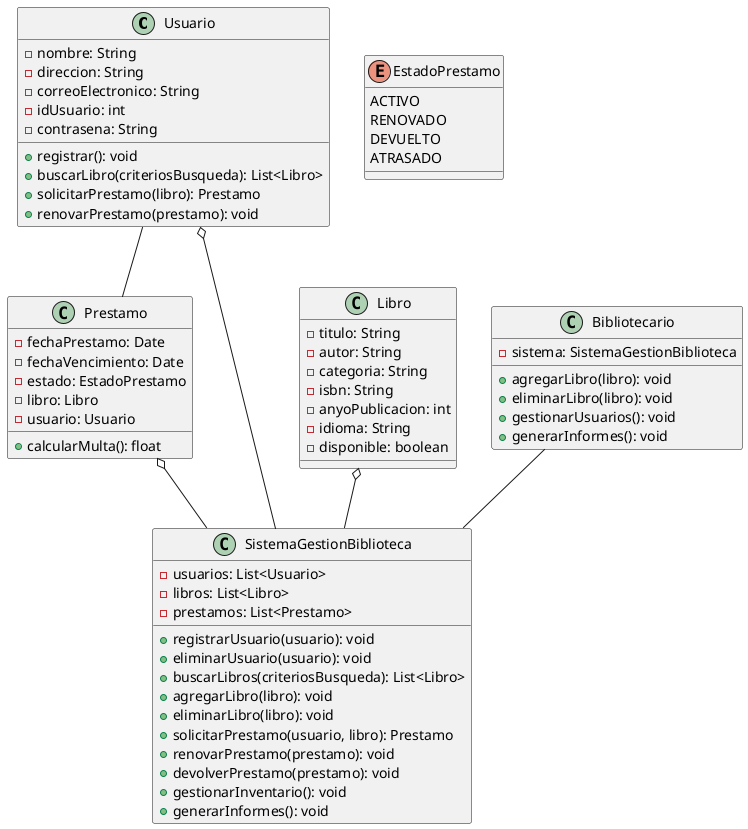 @startuml
class Usuario {
  - nombre: String
  - direccion: String
  - correoElectronico: String
  - idUsuario: int
  - contrasena: String
  + registrar(): void
  + buscarLibro(criteriosBusqueda): List<Libro>
  + solicitarPrestamo(libro): Prestamo
  + renovarPrestamo(prestamo): void
}

class Libro {
  - titulo: String
  - autor: String
  - categoria: String
  - isbn: String
  - anyoPublicacion: int
  - idioma: String
  - disponible: boolean
}

class Prestamo {
  - fechaPrestamo: Date
  - fechaVencimiento: Date
  - estado: EstadoPrestamo
  - libro: Libro
  - usuario: Usuario
  + calcularMulta(): float 
}

enum EstadoPrestamo {
  ACTIVO
  RENOVADO
  DEVUELTO
  ATRASADO
}

class SistemaGestionBiblioteca {
  - usuarios: List<Usuario>
  - libros: List<Libro>
  - prestamos: List<Prestamo>

  + registrarUsuario(usuario): void
  + eliminarUsuario(usuario): void
  + buscarLibros(criteriosBusqueda): List<Libro>
  + agregarLibro(libro): void
  + eliminarLibro(libro): void
  + solicitarPrestamo(usuario, libro): Prestamo
  + renovarPrestamo(prestamo): void
  + devolverPrestamo(prestamo): void
  + gestionarInventario(): void
  + generarInformes(): void
}

class Bibliotecario {
  - sistema: SistemaGestionBiblioteca
  + agregarLibro(libro): void
  + eliminarLibro(libro): void
  + gestionarUsuarios(): void
  + generarInformes(): void
}

Usuario  o--  SistemaGestionBiblioteca 
Libro  o--  SistemaGestionBiblioteca 
Prestamo  o--  SistemaGestionBiblioteca 
Usuario  --  Prestamo 
Bibliotecario  --  SistemaGestionBiblioteca 

@enduml
